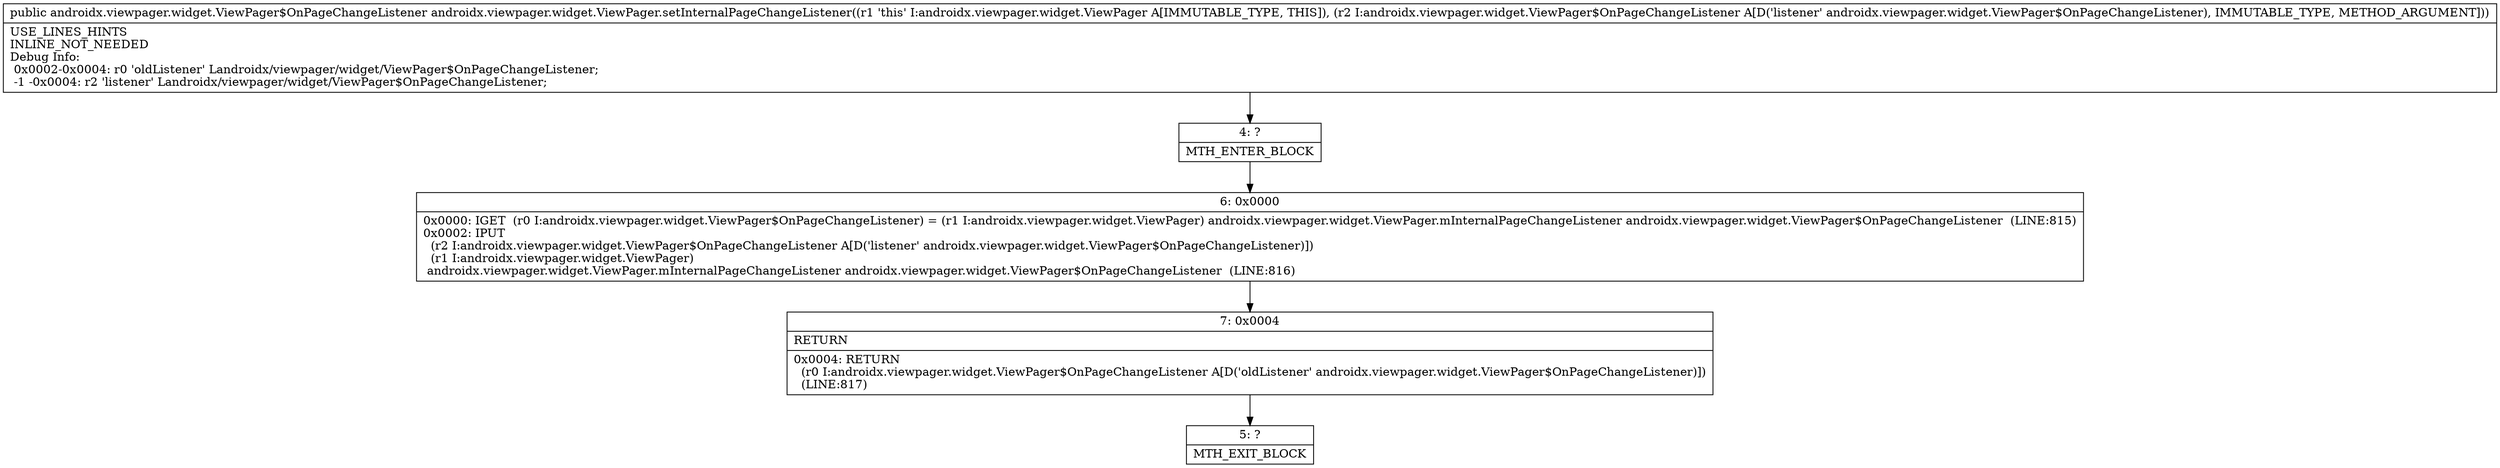 digraph "CFG forandroidx.viewpager.widget.ViewPager.setInternalPageChangeListener(Landroidx\/viewpager\/widget\/ViewPager$OnPageChangeListener;)Landroidx\/viewpager\/widget\/ViewPager$OnPageChangeListener;" {
Node_4 [shape=record,label="{4\:\ ?|MTH_ENTER_BLOCK\l}"];
Node_6 [shape=record,label="{6\:\ 0x0000|0x0000: IGET  (r0 I:androidx.viewpager.widget.ViewPager$OnPageChangeListener) = (r1 I:androidx.viewpager.widget.ViewPager) androidx.viewpager.widget.ViewPager.mInternalPageChangeListener androidx.viewpager.widget.ViewPager$OnPageChangeListener  (LINE:815)\l0x0002: IPUT  \l  (r2 I:androidx.viewpager.widget.ViewPager$OnPageChangeListener A[D('listener' androidx.viewpager.widget.ViewPager$OnPageChangeListener)])\l  (r1 I:androidx.viewpager.widget.ViewPager)\l androidx.viewpager.widget.ViewPager.mInternalPageChangeListener androidx.viewpager.widget.ViewPager$OnPageChangeListener  (LINE:816)\l}"];
Node_7 [shape=record,label="{7\:\ 0x0004|RETURN\l|0x0004: RETURN  \l  (r0 I:androidx.viewpager.widget.ViewPager$OnPageChangeListener A[D('oldListener' androidx.viewpager.widget.ViewPager$OnPageChangeListener)])\l  (LINE:817)\l}"];
Node_5 [shape=record,label="{5\:\ ?|MTH_EXIT_BLOCK\l}"];
MethodNode[shape=record,label="{public androidx.viewpager.widget.ViewPager$OnPageChangeListener androidx.viewpager.widget.ViewPager.setInternalPageChangeListener((r1 'this' I:androidx.viewpager.widget.ViewPager A[IMMUTABLE_TYPE, THIS]), (r2 I:androidx.viewpager.widget.ViewPager$OnPageChangeListener A[D('listener' androidx.viewpager.widget.ViewPager$OnPageChangeListener), IMMUTABLE_TYPE, METHOD_ARGUMENT]))  | USE_LINES_HINTS\lINLINE_NOT_NEEDED\lDebug Info:\l  0x0002\-0x0004: r0 'oldListener' Landroidx\/viewpager\/widget\/ViewPager$OnPageChangeListener;\l  \-1 \-0x0004: r2 'listener' Landroidx\/viewpager\/widget\/ViewPager$OnPageChangeListener;\l}"];
MethodNode -> Node_4;Node_4 -> Node_6;
Node_6 -> Node_7;
Node_7 -> Node_5;
}

